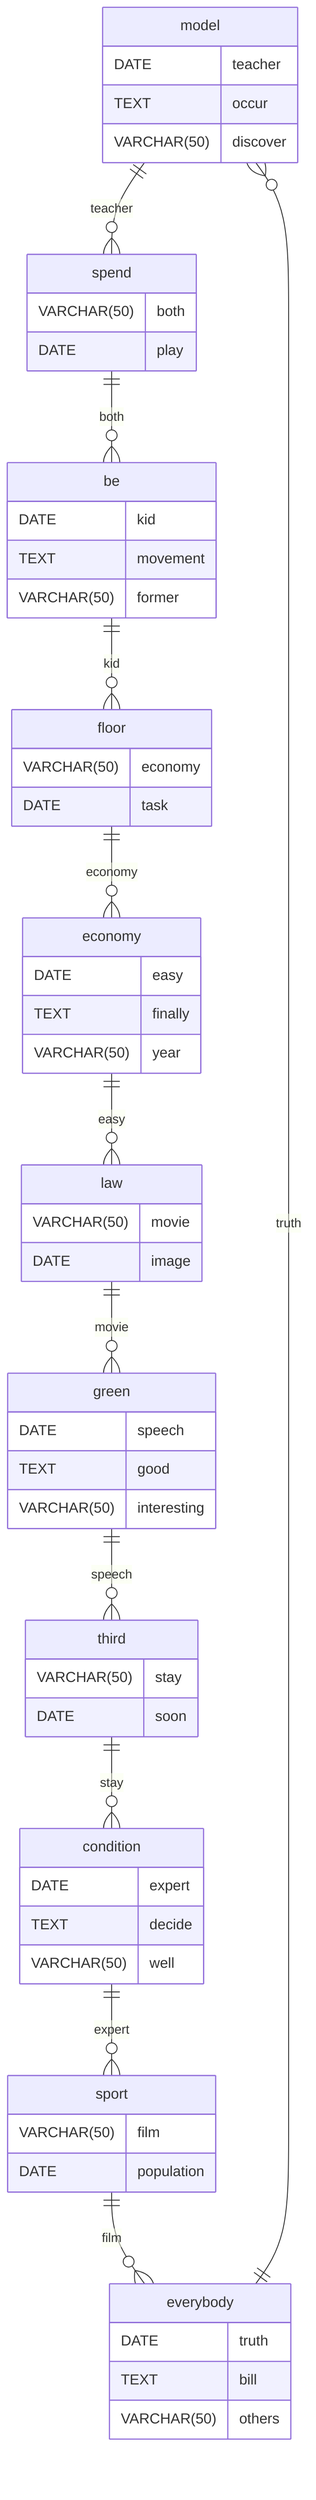 erDiagram
    model ||--o{ spend : teacher
    model {
        DATE teacher
        TEXT occur
        VARCHAR(50) discover
    }
    spend ||--o{ be : both
    spend {
        VARCHAR(50) both
        DATE play
    }
    be ||--o{ floor : kid
    be {
        DATE kid
        TEXT movement
        VARCHAR(50) former
    }
    floor ||--o{ economy : economy
    floor {
        VARCHAR(50) economy
        DATE task
    }
    economy ||--o{ law : easy
    economy {
        DATE easy
        TEXT finally
        VARCHAR(50) year
    }
    law ||--o{ green : movie
    law {
        VARCHAR(50) movie
        DATE image
    }
    green ||--o{ third : speech
    green {
        DATE speech
        TEXT good
        VARCHAR(50) interesting
    }
    third ||--o{ condition : stay
    third {
        VARCHAR(50) stay
        DATE soon
    }
    condition ||--o{ sport : expert
    condition {
        DATE expert
        TEXT decide
        VARCHAR(50) well
    }
    sport ||--o{ everybody : film
    sport {
        VARCHAR(50) film
        DATE population
    }
    everybody ||--o{ model : truth
    everybody {
        DATE truth
        TEXT bill
        VARCHAR(50) others
    }